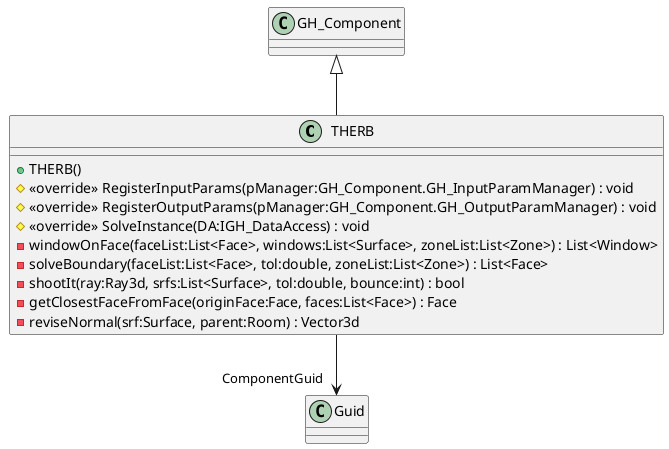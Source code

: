 @startuml
class THERB {
    + THERB()
    # <<override>> RegisterInputParams(pManager:GH_Component.GH_InputParamManager) : void
    # <<override>> RegisterOutputParams(pManager:GH_Component.GH_OutputParamManager) : void
    # <<override>> SolveInstance(DA:IGH_DataAccess) : void
    - windowOnFace(faceList:List<Face>, windows:List<Surface>, zoneList:List<Zone>) : List<Window>
    - solveBoundary(faceList:List<Face>, tol:double, zoneList:List<Zone>) : List<Face>
    - shootIt(ray:Ray3d, srfs:List<Surface>, tol:double, bounce:int) : bool
    - getClosestFaceFromFace(originFace:Face, faces:List<Face>) : Face
    - reviseNormal(srf:Surface, parent:Room) : Vector3d
}
GH_Component <|-- THERB
THERB --> "ComponentGuid" Guid
@enduml
